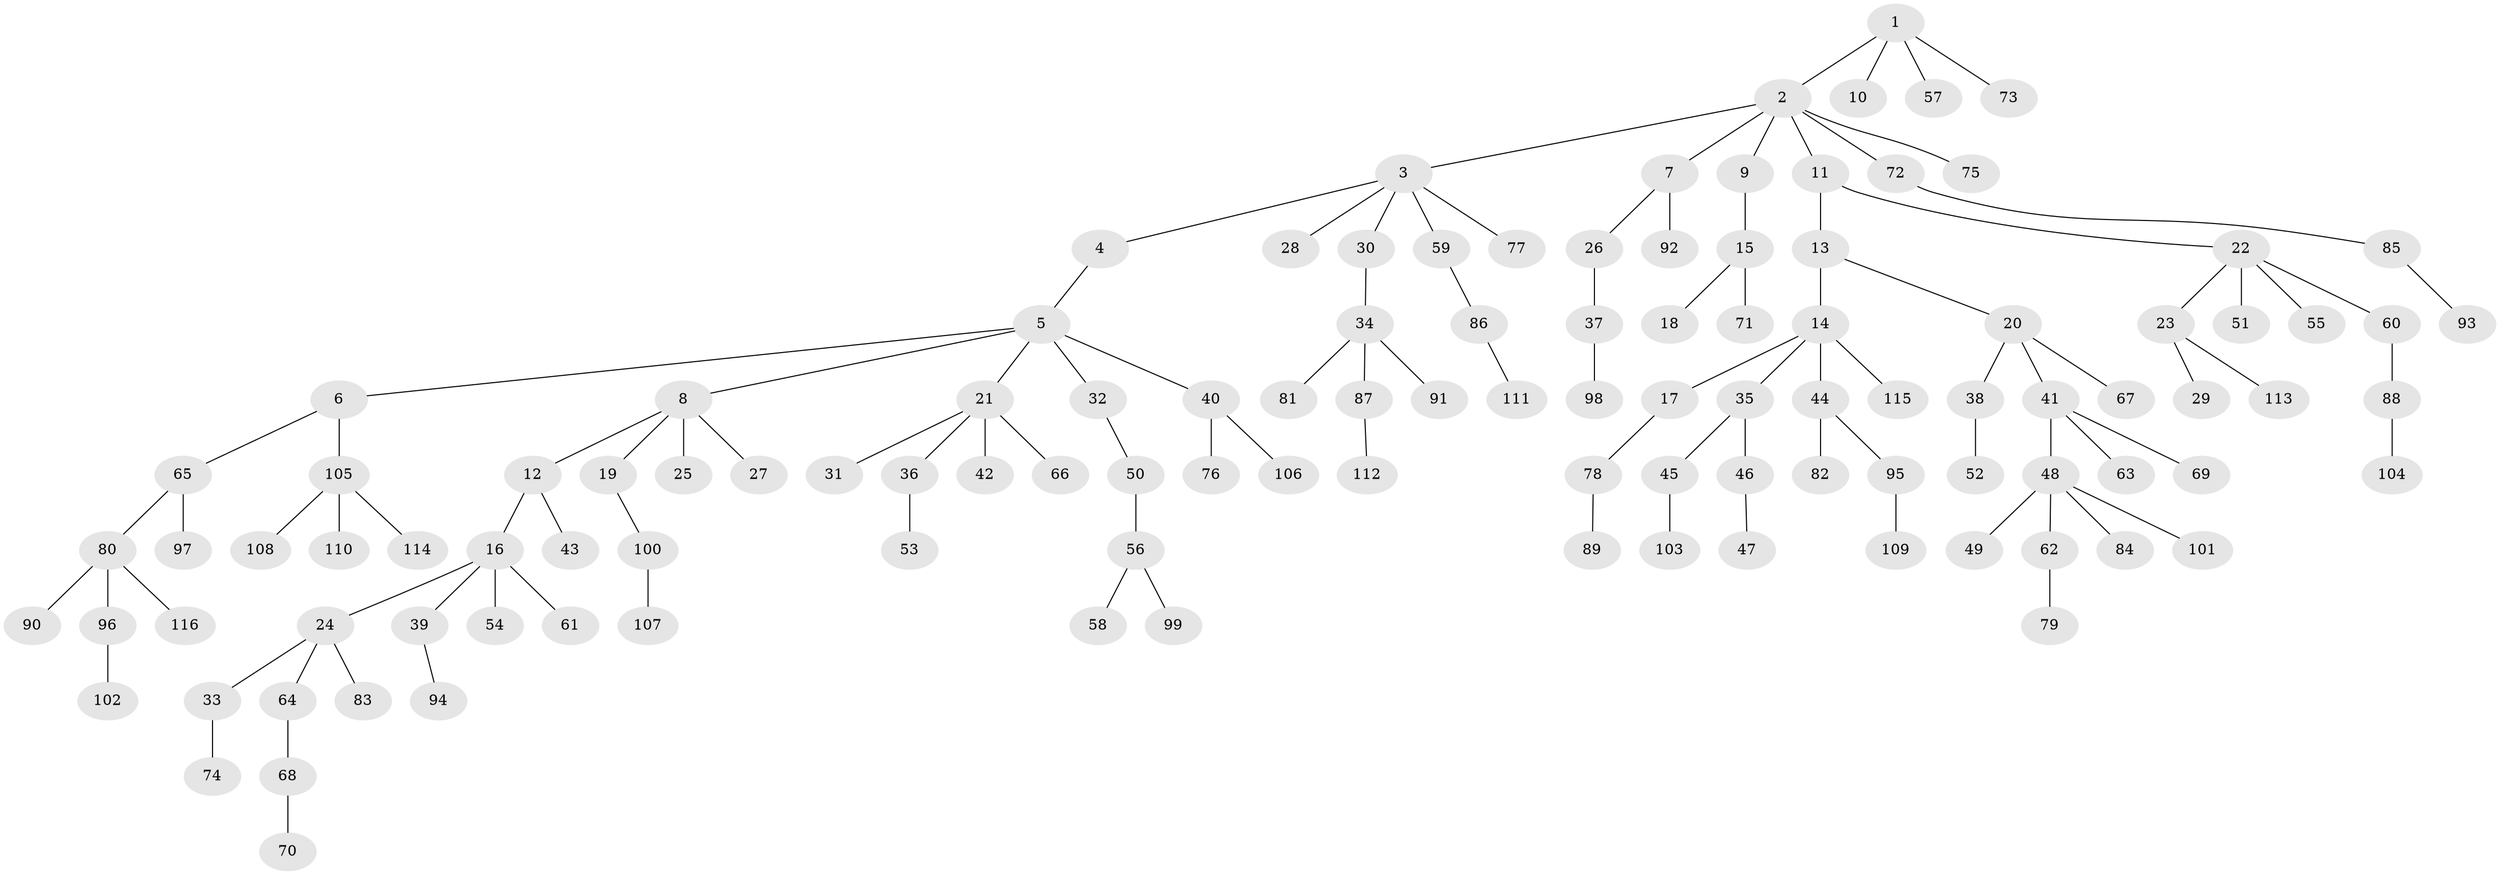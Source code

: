 // Generated by graph-tools (version 1.1) at 2025/50/03/09/25 03:50:20]
// undirected, 116 vertices, 115 edges
graph export_dot {
graph [start="1"]
  node [color=gray90,style=filled];
  1;
  2;
  3;
  4;
  5;
  6;
  7;
  8;
  9;
  10;
  11;
  12;
  13;
  14;
  15;
  16;
  17;
  18;
  19;
  20;
  21;
  22;
  23;
  24;
  25;
  26;
  27;
  28;
  29;
  30;
  31;
  32;
  33;
  34;
  35;
  36;
  37;
  38;
  39;
  40;
  41;
  42;
  43;
  44;
  45;
  46;
  47;
  48;
  49;
  50;
  51;
  52;
  53;
  54;
  55;
  56;
  57;
  58;
  59;
  60;
  61;
  62;
  63;
  64;
  65;
  66;
  67;
  68;
  69;
  70;
  71;
  72;
  73;
  74;
  75;
  76;
  77;
  78;
  79;
  80;
  81;
  82;
  83;
  84;
  85;
  86;
  87;
  88;
  89;
  90;
  91;
  92;
  93;
  94;
  95;
  96;
  97;
  98;
  99;
  100;
  101;
  102;
  103;
  104;
  105;
  106;
  107;
  108;
  109;
  110;
  111;
  112;
  113;
  114;
  115;
  116;
  1 -- 2;
  1 -- 10;
  1 -- 57;
  1 -- 73;
  2 -- 3;
  2 -- 7;
  2 -- 9;
  2 -- 11;
  2 -- 72;
  2 -- 75;
  3 -- 4;
  3 -- 28;
  3 -- 30;
  3 -- 59;
  3 -- 77;
  4 -- 5;
  5 -- 6;
  5 -- 8;
  5 -- 21;
  5 -- 32;
  5 -- 40;
  6 -- 65;
  6 -- 105;
  7 -- 26;
  7 -- 92;
  8 -- 12;
  8 -- 19;
  8 -- 25;
  8 -- 27;
  9 -- 15;
  11 -- 13;
  11 -- 22;
  12 -- 16;
  12 -- 43;
  13 -- 14;
  13 -- 20;
  14 -- 17;
  14 -- 35;
  14 -- 44;
  14 -- 115;
  15 -- 18;
  15 -- 71;
  16 -- 24;
  16 -- 39;
  16 -- 54;
  16 -- 61;
  17 -- 78;
  19 -- 100;
  20 -- 38;
  20 -- 41;
  20 -- 67;
  21 -- 31;
  21 -- 36;
  21 -- 42;
  21 -- 66;
  22 -- 23;
  22 -- 51;
  22 -- 55;
  22 -- 60;
  23 -- 29;
  23 -- 113;
  24 -- 33;
  24 -- 64;
  24 -- 83;
  26 -- 37;
  30 -- 34;
  32 -- 50;
  33 -- 74;
  34 -- 81;
  34 -- 87;
  34 -- 91;
  35 -- 45;
  35 -- 46;
  36 -- 53;
  37 -- 98;
  38 -- 52;
  39 -- 94;
  40 -- 76;
  40 -- 106;
  41 -- 48;
  41 -- 63;
  41 -- 69;
  44 -- 82;
  44 -- 95;
  45 -- 103;
  46 -- 47;
  48 -- 49;
  48 -- 62;
  48 -- 84;
  48 -- 101;
  50 -- 56;
  56 -- 58;
  56 -- 99;
  59 -- 86;
  60 -- 88;
  62 -- 79;
  64 -- 68;
  65 -- 80;
  65 -- 97;
  68 -- 70;
  72 -- 85;
  78 -- 89;
  80 -- 90;
  80 -- 96;
  80 -- 116;
  85 -- 93;
  86 -- 111;
  87 -- 112;
  88 -- 104;
  95 -- 109;
  96 -- 102;
  100 -- 107;
  105 -- 108;
  105 -- 110;
  105 -- 114;
}
